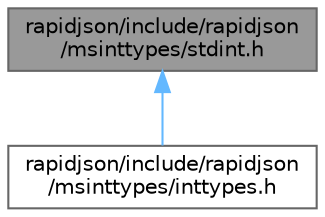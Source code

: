 digraph "rapidjson/include/rapidjson/msinttypes/stdint.h"
{
 // LATEX_PDF_SIZE
  bgcolor="transparent";
  edge [fontname=Helvetica,fontsize=10,labelfontname=Helvetica,labelfontsize=10];
  node [fontname=Helvetica,fontsize=10,shape=box,height=0.2,width=0.4];
  Node1 [id="Node000001",label="rapidjson/include/rapidjson\l/msinttypes/stdint.h",height=0.2,width=0.4,color="gray40", fillcolor="grey60", style="filled", fontcolor="black",tooltip=" "];
  Node1 -> Node2 [id="edge1_Node000001_Node000002",dir="back",color="steelblue1",style="solid",tooltip=" "];
  Node2 [id="Node000002",label="rapidjson/include/rapidjson\l/msinttypes/inttypes.h",height=0.2,width=0.4,color="grey40", fillcolor="white", style="filled",URL="$inttypes_8h.html",tooltip=" "];
}
